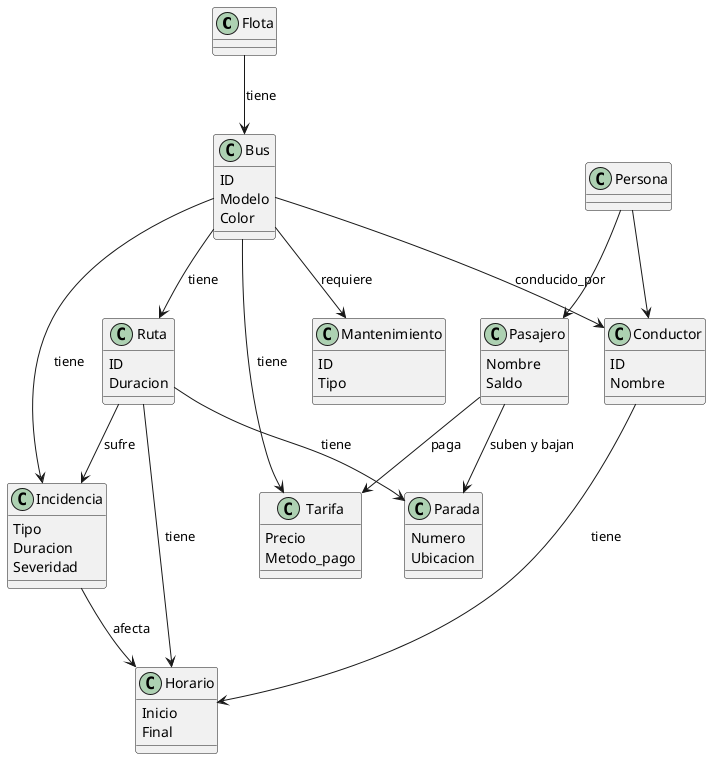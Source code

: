 @startuml
class Flota
    class Bus {
        ID
        Modelo
        Color
    }
    class Incidencia {
        Tipo
        Duracion
        Severidad
    }
    class Ruta {
        ID
        Duracion
    }
    class Parada {
        Numero
        Ubicacion
    }
    class Horario {
        Inicio
        Final
    }
    class Conductor {
        ID
        Nombre
    }
    class Persona
    class Pasajero {
        Nombre
        Saldo
    }
    class Tarifa {
        Precio
        Metodo_pago
    }
    class Mantenimiento {
        ID
        Tipo
    }
    
    Flota --> Bus : tiene
    Bus --> Incidencia : tiene
    Bus --> Ruta : tiene
    Bus --> Conductor : conducido_por
    Bus --> Tarifa : tiene
    Bus --> Mantenimiento : requiere
    Ruta --> Parada : tiene
    Ruta --> Horario : tiene
    Incidencia --> Horario : afecta
    Persona --> Conductor 
    Persona --> Pasajero 
    Pasajero --> Tarifa : paga
    Conductor --> Horario : tiene
    Pasajero --> Parada : "suben y bajan"
    Ruta --> Incidencia : sufre
@enduml